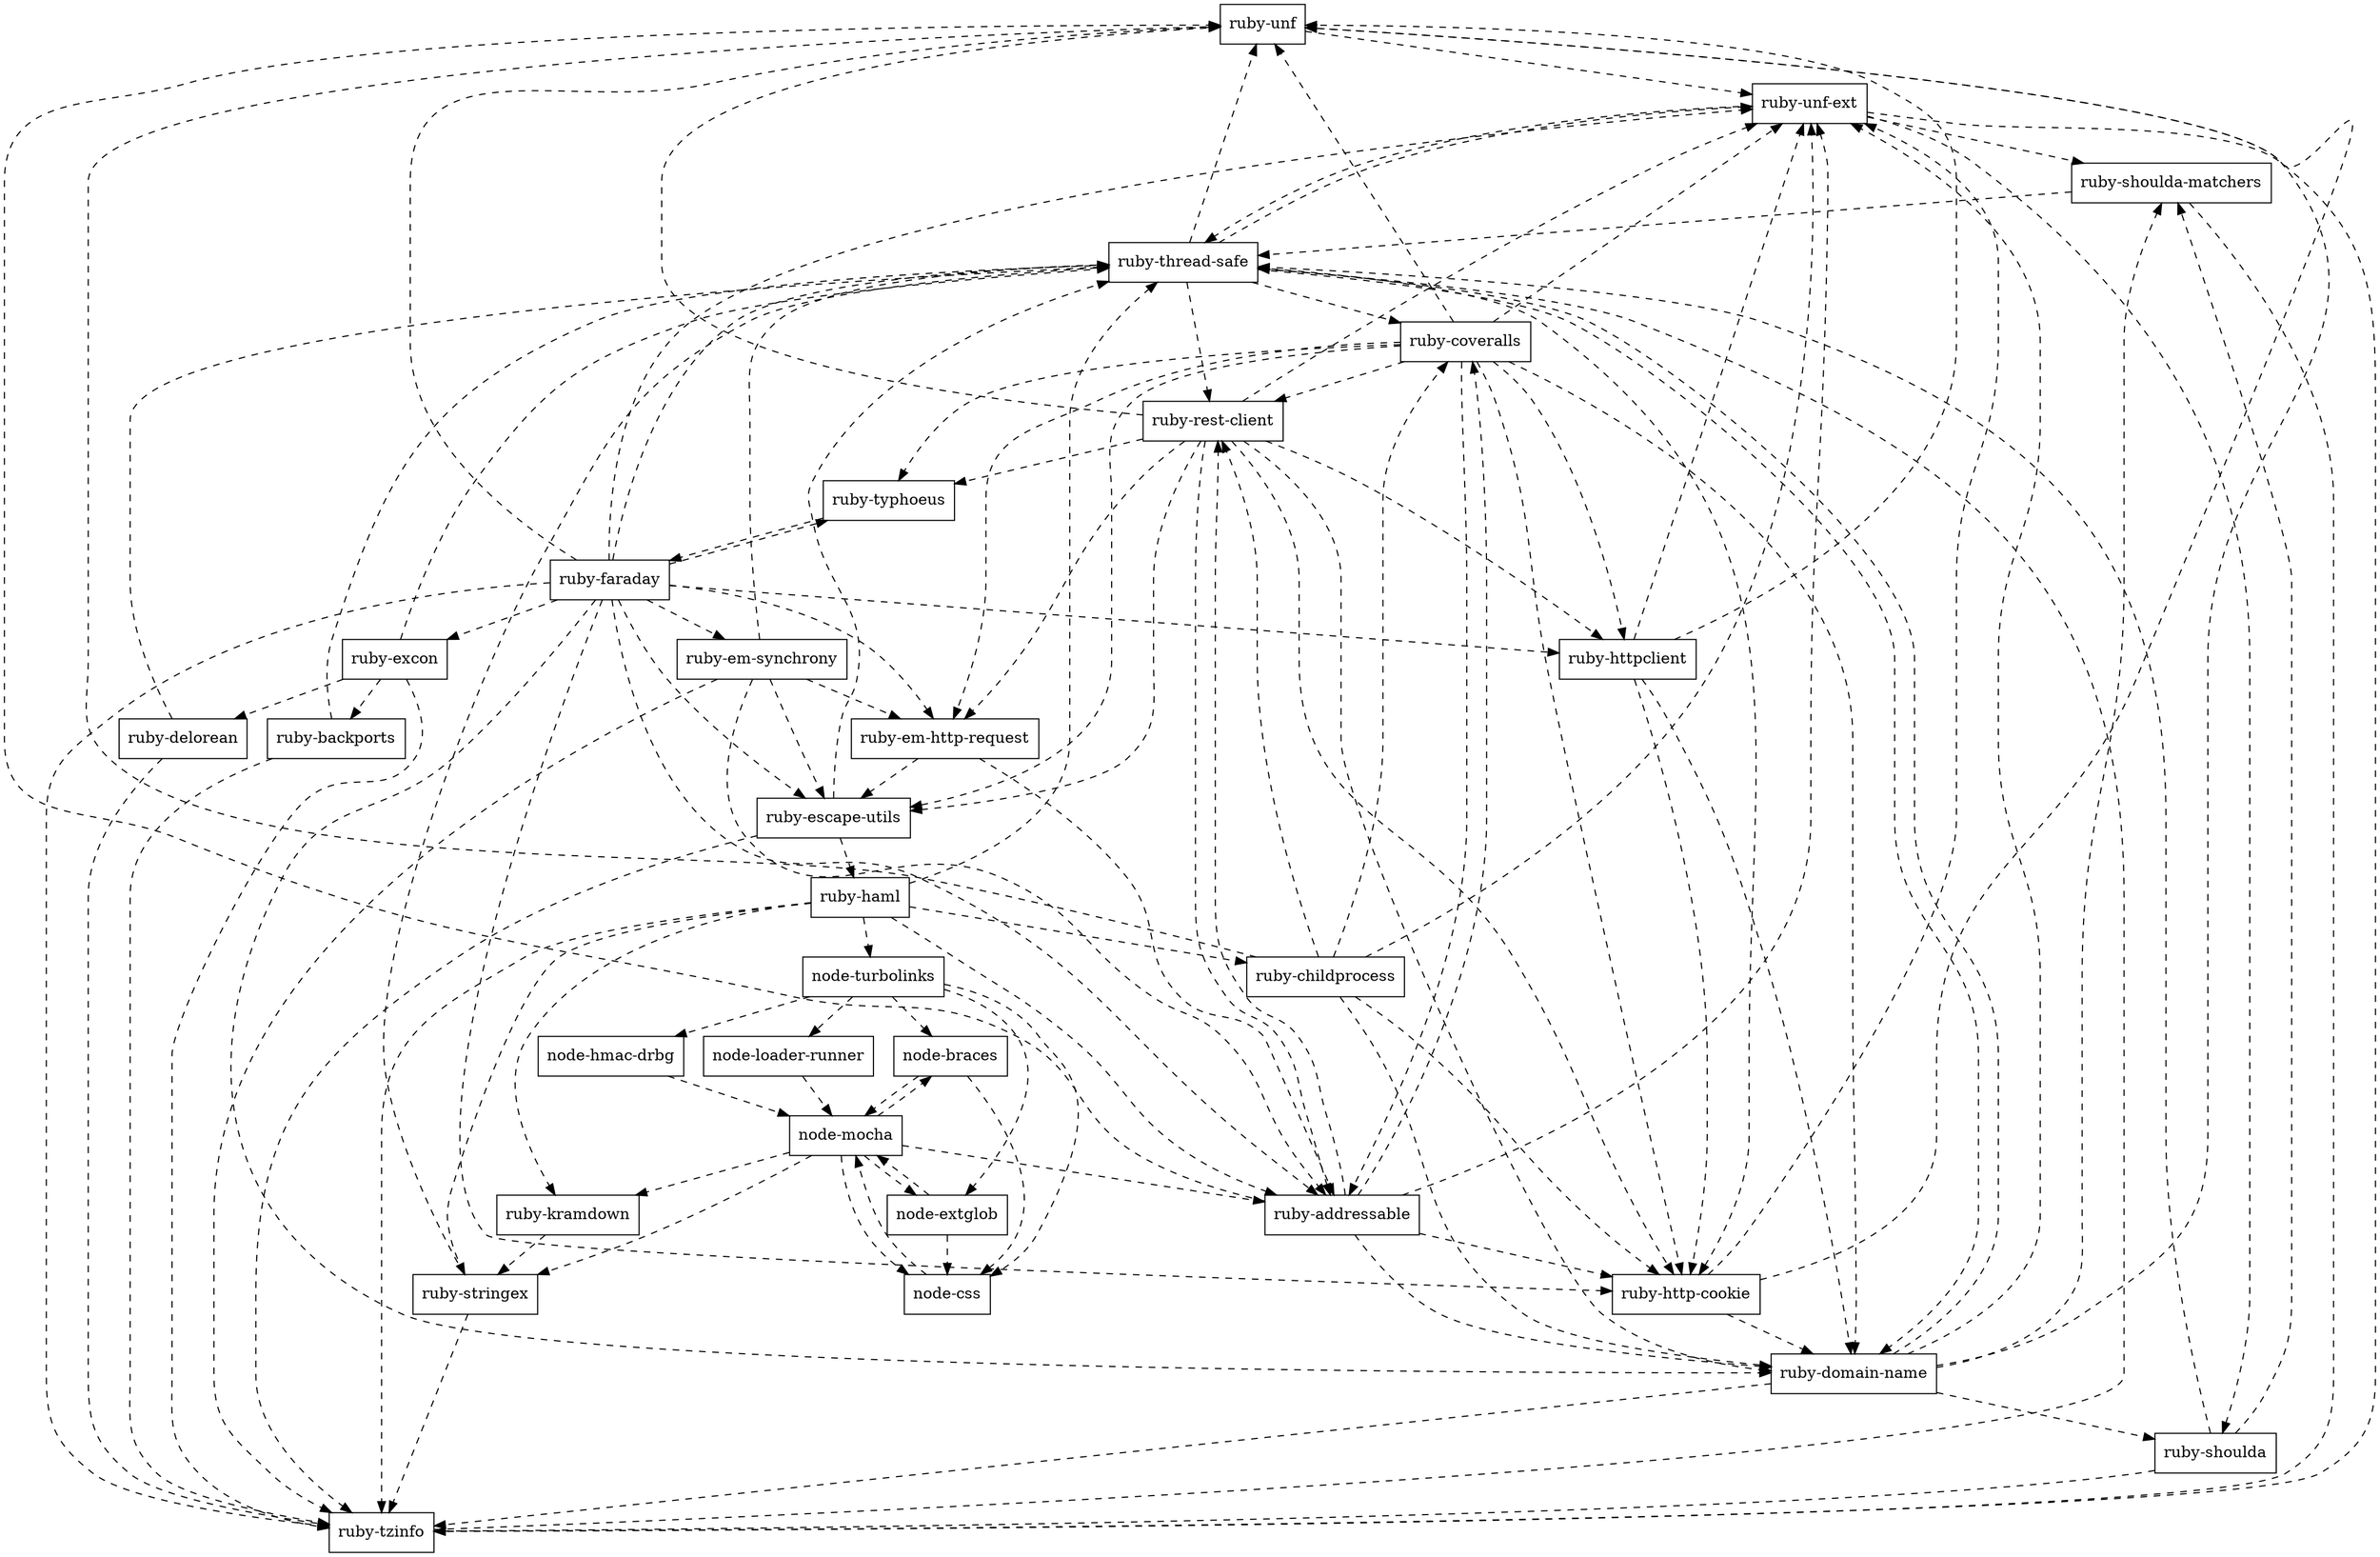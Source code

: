 strict digraph "" {
	node [label="\N"];
	n730	 [label="ruby-unf",
		shape=rectangle];
	n539	 [label="ruby-unf-ext",
		shape=rectangle];
	n730 -> n539	 [style=dashed];
	n635	 [label="ruby-typhoeus",
		shape=rectangle];
	n779	 [label="ruby-faraday",
		shape=rectangle];
	n635 -> n779	 [style=dashed];
	n731	 [label="ruby-shoulda-matchers",
		shape=rectangle];
	n386	 [label="ruby-thread-safe",
		shape=rectangle];
	n731 -> n386	 [style=dashed];
	n840	 [label="ruby-tzinfo",
		shape=rectangle];
	n731 -> n840	 [style=dashed];
	n251	 [label="ruby-em-http-request",
		shape=rectangle];
	n747	 [label="ruby-escape-utils",
		shape=rectangle];
	n251 -> n747	 [style=dashed];
	n604	 [label="ruby-addressable",
		shape=rectangle];
	n251 -> n604	 [style=dashed];
	n406	 [label="ruby-delorean",
		shape=rectangle];
	n406 -> n386	 [style=dashed];
	n406 -> n840	 [style=dashed];
	n157	 [label="node-mocha",
		shape=rectangle];
	n4	 [label="node-braces",
		shape=rectangle];
	n157 -> n4	 [style=dashed];
	n252	 [label="node-css",
		shape=rectangle];
	n157 -> n252	 [style=dashed];
	n191	 [label="ruby-kramdown",
		shape=rectangle];
	n157 -> n191	 [style=dashed];
	n827	 [label="ruby-stringex",
		shape=rectangle];
	n157 -> n827	 [style=dashed];
	n157 -> n604	 [style=dashed];
	n38	 [label="node-extglob",
		shape=rectangle];
	n157 -> n38	 [style=dashed];
	n342	 [label="ruby-httpclient",
		shape=rectangle];
	n342 -> n730	 [style=dashed];
	n772	 [label="ruby-http-cookie",
		shape=rectangle];
	n342 -> n772	 [style=dashed];
	n208	 [label="ruby-domain-name",
		shape=rectangle];
	n342 -> n208	 [style=dashed];
	n342 -> n539	 [style=dashed];
	n747 -> n386	 [style=dashed];
	n747 -> n840	 [style=dashed];
	n622	 [label="ruby-haml",
		shape=rectangle];
	n747 -> n622	 [style=dashed];
	n3	 [label="node-hmac-drbg",
		shape=rectangle];
	n3 -> n157	 [style=dashed];
	n4 -> n157	 [style=dashed];
	n4 -> n252	 [style=dashed];
	n252 -> n157	 [style=dashed];
	n191 -> n827	 [style=dashed];
	n828	 [label="ruby-em-synchrony",
		shape=rectangle];
	n828 -> n251	 [style=dashed];
	n828 -> n747	 [style=dashed];
	n828 -> n386	 [style=dashed];
	n828 -> n840	 [style=dashed];
	n828 -> n604	 [style=dashed];
	n772 -> n730	 [style=dashed];
	n772 -> n208	 [style=dashed];
	n772 -> n539	 [style=dashed];
	n61	 [label="node-turbolinks",
		shape=rectangle];
	n61 -> n3	 [style=dashed];
	n61 -> n4	 [style=dashed];
	n61 -> n252	 [style=dashed];
	n17	 [label="node-loader-runner",
		shape=rectangle];
	n61 -> n17	 [style=dashed];
	n61 -> n38	 [style=dashed];
	n208 -> n730	 [style=dashed];
	n208 -> n731	 [style=dashed];
	n208 -> n539	 [style=dashed];
	n208 -> n386	 [style=dashed];
	n208 -> n840	 [style=dashed];
	n403	 [label="ruby-shoulda",
		shape=rectangle];
	n208 -> n403	 [style=dashed];
	n539 -> n731	 [style=dashed];
	n539 -> n386	 [style=dashed];
	n539 -> n840	 [style=dashed];
	n539 -> n403	 [style=dashed];
	n827 -> n386	 [style=dashed];
	n827 -> n840	 [style=dashed];
	n282	 [label="ruby-childprocess",
		shape=rectangle];
	n282 -> n730	 [style=dashed];
	n282 -> n772	 [style=dashed];
	n282 -> n208	 [style=dashed];
	n282 -> n539	 [style=dashed];
	n686	 [label="ruby-rest-client",
		shape=rectangle];
	n282 -> n686	 [style=dashed];
	n718	 [label="ruby-coveralls",
		shape=rectangle];
	n282 -> n718	 [style=dashed];
	n17 -> n157	 [style=dashed];
	n386 -> n730	 [style=dashed];
	n386 -> n772	 [style=dashed];
	n386 -> n208	 [style=dashed];
	n386 -> n539	 [style=dashed];
	n386 -> n686	 [style=dashed];
	n386 -> n718	 [style=dashed];
	n686 -> n730	 [style=dashed];
	n686 -> n635	 [style=dashed];
	n686 -> n251	 [style=dashed];
	n686 -> n342	 [style=dashed];
	n686 -> n747	 [style=dashed];
	n686 -> n772	 [style=dashed];
	n686 -> n208	 [style=dashed];
	n686 -> n539	 [style=dashed];
	n686 -> n604	 [style=dashed];
	n840 -> n386	 [style=dashed];
	n557	 [label="ruby-excon",
		shape=rectangle];
	n557 -> n406	 [style=dashed];
	n557 -> n386	 [style=dashed];
	n557 -> n840	 [style=dashed];
	n72	 [label="ruby-backports",
		shape=rectangle];
	n557 -> n72	 [style=dashed];
	n604 -> n730	 [style=dashed];
	n604 -> n772	 [style=dashed];
	n604 -> n208	 [style=dashed];
	n604 -> n539	 [style=dashed];
	n604 -> n686	 [style=dashed];
	n604 -> n718	 [style=dashed];
	n718 -> n730	 [style=dashed];
	n718 -> n635	 [style=dashed];
	n718 -> n251	 [style=dashed];
	n718 -> n342	 [style=dashed];
	n718 -> n747	 [style=dashed];
	n718 -> n772	 [style=dashed];
	n718 -> n208	 [style=dashed];
	n718 -> n539	 [style=dashed];
	n718 -> n686	 [style=dashed];
	n718 -> n604	 [style=dashed];
	n403 -> n731	 [style=dashed];
	n403 -> n386	 [style=dashed];
	n403 -> n840	 [style=dashed];
	n622 -> n191	 [style=dashed];
	n622 -> n61	 [style=dashed];
	n622 -> n827	 [style=dashed];
	n622 -> n282	 [style=dashed];
	n622 -> n386	 [style=dashed];
	n622 -> n840	 [style=dashed];
	n622 -> n604	 [style=dashed];
	n38 -> n157	 [style=dashed];
	n38 -> n252	 [style=dashed];
	n779 -> n730	 [style=dashed];
	n779 -> n635	 [style=dashed];
	n779 -> n251	 [style=dashed];
	n779 -> n342	 [style=dashed];
	n779 -> n747	 [style=dashed];
	n779 -> n828	 [style=dashed];
	n779 -> n772	 [style=dashed];
	n779 -> n208	 [style=dashed];
	n779 -> n539	 [style=dashed];
	n779 -> n386	 [style=dashed];
	n779 -> n840	 [style=dashed];
	n779 -> n557	 [style=dashed];
	n779 -> n604	 [style=dashed];
	n72 -> n386	 [style=dashed];
	n72 -> n840	 [style=dashed];
}
